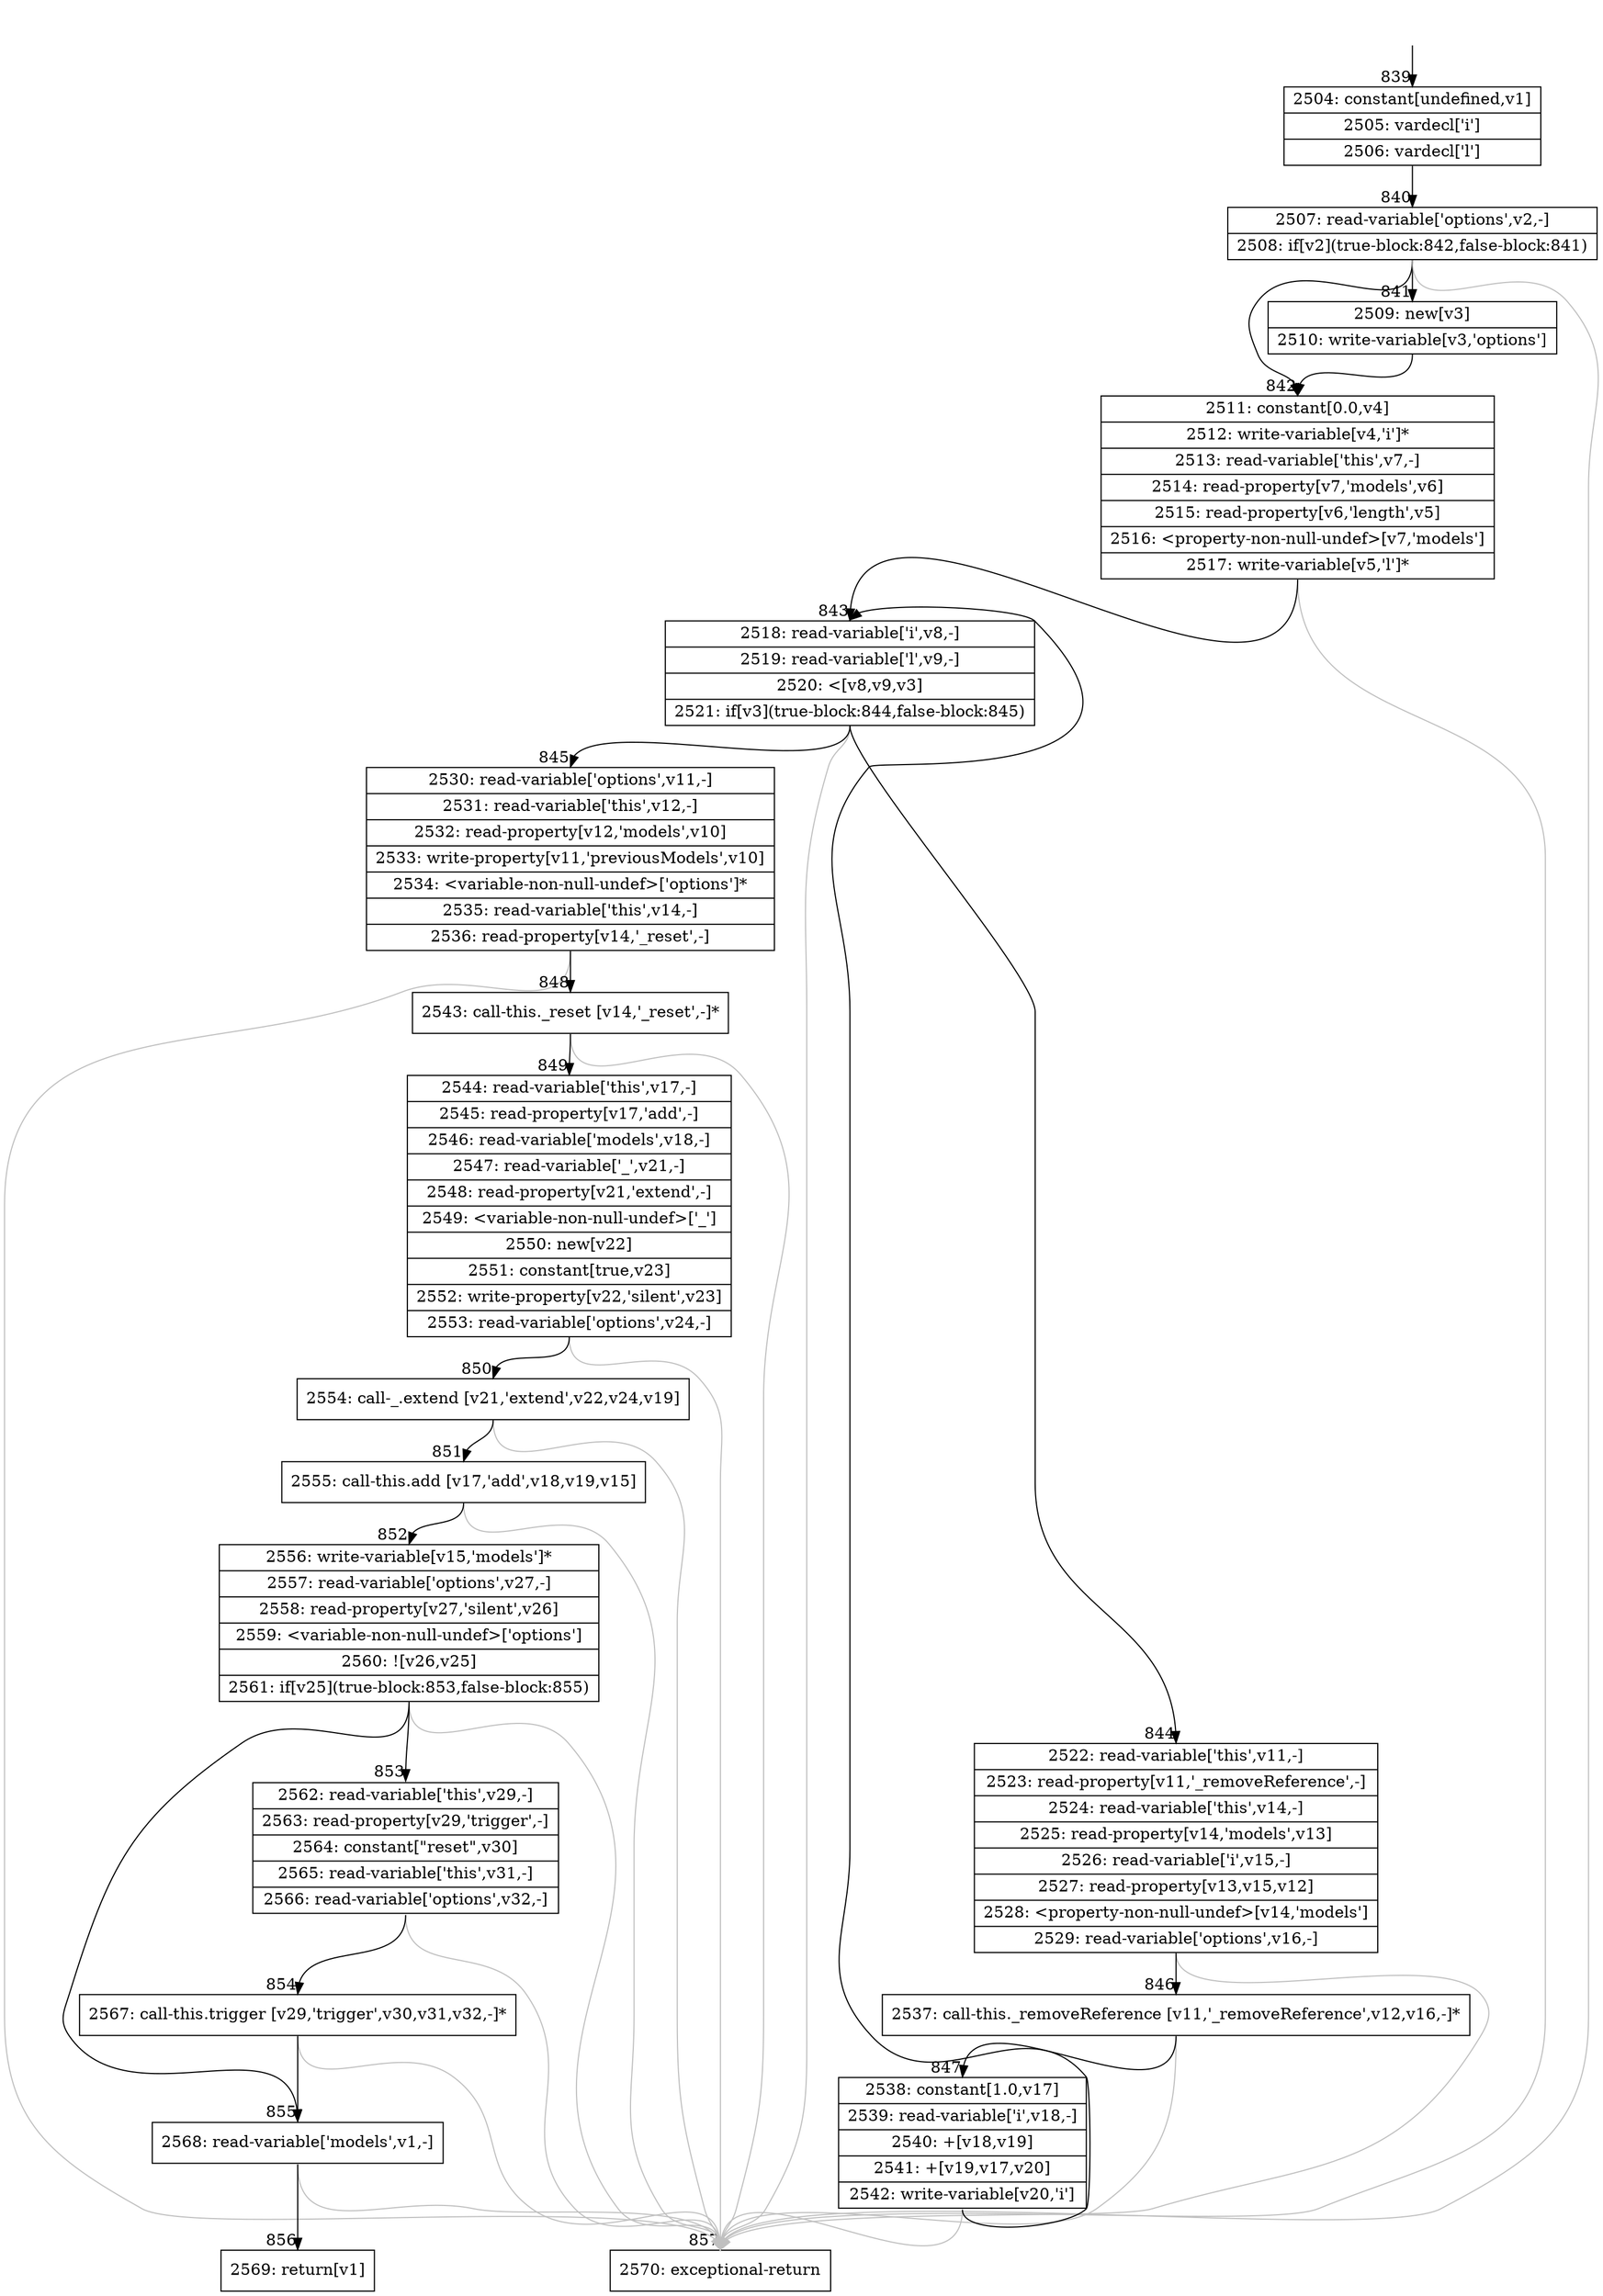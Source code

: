 digraph {
rankdir="TD"
BB_entry52[shape=none,label=""];
BB_entry52 -> BB839 [tailport=s, headport=n, headlabel="    839"]
BB839 [shape=record label="{2504: constant[undefined,v1]|2505: vardecl['i']|2506: vardecl['l']}" ] 
BB839 -> BB840 [tailport=s, headport=n, headlabel="      840"]
BB840 [shape=record label="{2507: read-variable['options',v2,-]|2508: if[v2](true-block:842,false-block:841)}" ] 
BB840 -> BB842 [tailport=s, headport=n, headlabel="      842"]
BB840 -> BB841 [tailport=s, headport=n, headlabel="      841"]
BB840 -> BB857 [tailport=s, headport=n, color=gray, headlabel="      857"]
BB841 [shape=record label="{2509: new[v3]|2510: write-variable[v3,'options']}" ] 
BB841 -> BB842 [tailport=s, headport=n]
BB842 [shape=record label="{2511: constant[0.0,v4]|2512: write-variable[v4,'i']*|2513: read-variable['this',v7,-]|2514: read-property[v7,'models',v6]|2515: read-property[v6,'length',v5]|2516: \<property-non-null-undef\>[v7,'models']|2517: write-variable[v5,'l']*}" ] 
BB842 -> BB843 [tailport=s, headport=n, headlabel="      843"]
BB842 -> BB857 [tailport=s, headport=n, color=gray]
BB843 [shape=record label="{2518: read-variable['i',v8,-]|2519: read-variable['l',v9,-]|2520: \<[v8,v9,v3]|2521: if[v3](true-block:844,false-block:845)}" ] 
BB843 -> BB844 [tailport=s, headport=n, headlabel="      844"]
BB843 -> BB845 [tailport=s, headport=n, headlabel="      845"]
BB843 -> BB857 [tailport=s, headport=n, color=gray]
BB844 [shape=record label="{2522: read-variable['this',v11,-]|2523: read-property[v11,'_removeReference',-]|2524: read-variable['this',v14,-]|2525: read-property[v14,'models',v13]|2526: read-variable['i',v15,-]|2527: read-property[v13,v15,v12]|2528: \<property-non-null-undef\>[v14,'models']|2529: read-variable['options',v16,-]}" ] 
BB844 -> BB846 [tailport=s, headport=n, headlabel="      846"]
BB844 -> BB857 [tailport=s, headport=n, color=gray]
BB845 [shape=record label="{2530: read-variable['options',v11,-]|2531: read-variable['this',v12,-]|2532: read-property[v12,'models',v10]|2533: write-property[v11,'previousModels',v10]|2534: \<variable-non-null-undef\>['options']*|2535: read-variable['this',v14,-]|2536: read-property[v14,'_reset',-]}" ] 
BB845 -> BB848 [tailport=s, headport=n, headlabel="      848"]
BB845 -> BB857 [tailport=s, headport=n, color=gray]
BB846 [shape=record label="{2537: call-this._removeReference [v11,'_removeReference',v12,v16,-]*}" ] 
BB846 -> BB847 [tailport=s, headport=n, headlabel="      847"]
BB846 -> BB857 [tailport=s, headport=n, color=gray]
BB847 [shape=record label="{2538: constant[1.0,v17]|2539: read-variable['i',v18,-]|2540: +[v18,v19]|2541: +[v19,v17,v20]|2542: write-variable[v20,'i']}" ] 
BB847 -> BB843 [tailport=s, headport=n]
BB847 -> BB857 [tailport=s, headport=n, color=gray]
BB848 [shape=record label="{2543: call-this._reset [v14,'_reset',-]*}" ] 
BB848 -> BB849 [tailport=s, headport=n, headlabel="      849"]
BB848 -> BB857 [tailport=s, headport=n, color=gray]
BB849 [shape=record label="{2544: read-variable['this',v17,-]|2545: read-property[v17,'add',-]|2546: read-variable['models',v18,-]|2547: read-variable['_',v21,-]|2548: read-property[v21,'extend',-]|2549: \<variable-non-null-undef\>['_']|2550: new[v22]|2551: constant[true,v23]|2552: write-property[v22,'silent',v23]|2553: read-variable['options',v24,-]}" ] 
BB849 -> BB850 [tailport=s, headport=n, headlabel="      850"]
BB849 -> BB857 [tailport=s, headport=n, color=gray]
BB850 [shape=record label="{2554: call-_.extend [v21,'extend',v22,v24,v19]}" ] 
BB850 -> BB851 [tailport=s, headport=n, headlabel="      851"]
BB850 -> BB857 [tailport=s, headport=n, color=gray]
BB851 [shape=record label="{2555: call-this.add [v17,'add',v18,v19,v15]}" ] 
BB851 -> BB852 [tailport=s, headport=n, headlabel="      852"]
BB851 -> BB857 [tailport=s, headport=n, color=gray]
BB852 [shape=record label="{2556: write-variable[v15,'models']*|2557: read-variable['options',v27,-]|2558: read-property[v27,'silent',v26]|2559: \<variable-non-null-undef\>['options']|2560: ![v26,v25]|2561: if[v25](true-block:853,false-block:855)}" ] 
BB852 -> BB853 [tailport=s, headport=n, headlabel="      853"]
BB852 -> BB855 [tailport=s, headport=n, headlabel="      855"]
BB852 -> BB857 [tailport=s, headport=n, color=gray]
BB853 [shape=record label="{2562: read-variable['this',v29,-]|2563: read-property[v29,'trigger',-]|2564: constant[\"reset\",v30]|2565: read-variable['this',v31,-]|2566: read-variable['options',v32,-]}" ] 
BB853 -> BB854 [tailport=s, headport=n, headlabel="      854"]
BB853 -> BB857 [tailport=s, headport=n, color=gray]
BB854 [shape=record label="{2567: call-this.trigger [v29,'trigger',v30,v31,v32,-]*}" ] 
BB854 -> BB855 [tailport=s, headport=n]
BB854 -> BB857 [tailport=s, headport=n, color=gray]
BB855 [shape=record label="{2568: read-variable['models',v1,-]}" ] 
BB855 -> BB856 [tailport=s, headport=n, headlabel="      856"]
BB855 -> BB857 [tailport=s, headport=n, color=gray]
BB856 [shape=record label="{2569: return[v1]}" ] 
BB857 [shape=record label="{2570: exceptional-return}" ] 
//#$~ 769
}

